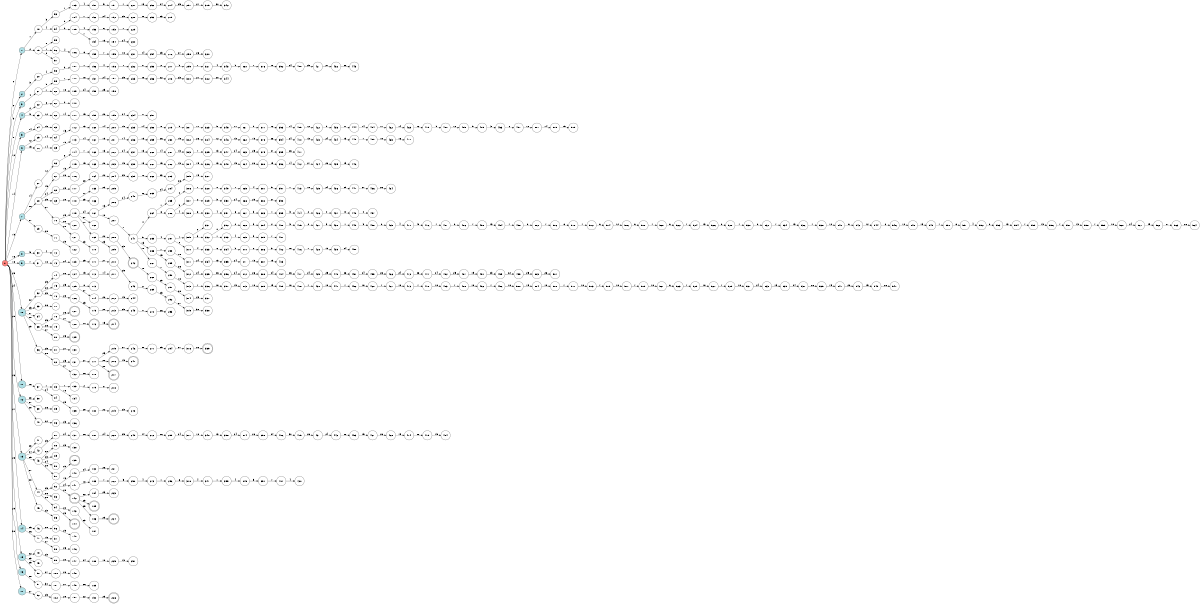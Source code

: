 digraph APTA {
__start0 [label="" shape="none"];

rankdir=LR;
size="8,5";

s0 [style="filled", color="black", fillcolor="#ff817b" shape="circle", label="0"];
s1 [style="filled", color="black", fillcolor="powderblue" shape="circle", label="1"];
s2 [style="filled", color="black", fillcolor="powderblue" shape="circle", label="2"];
s3 [style="filled", color="black", fillcolor="powderblue" shape="circle", label="3"];
s4 [style="filled", color="black", fillcolor="powderblue" shape="circle", label="4"];
s5 [style="filled", color="black", fillcolor="powderblue" shape="circle", label="5"];
s6 [style="filled", color="black", fillcolor="powderblue" shape="circle", label="6"];
s7 [style="filled", color="black", fillcolor="powderblue" shape="circle", label="7"];
s8 [style="filled", color="black", fillcolor="powderblue" shape="circle", label="8"];
s9 [style="filled", color="black", fillcolor="powderblue" shape="circle", label="9"];
s10 [style="filled", color="black", fillcolor="powderblue" shape="circle", label="10"];
s11 [style="filled", color="black", fillcolor="powderblue" shape="circle", label="11"];
s12 [style="filled", color="black", fillcolor="powderblue" shape="circle", label="12"];
s13 [style="filled", color="black", fillcolor="powderblue" shape="circle", label="13"];
s14 [style="filled", color="black", fillcolor="powderblue" shape="circle", label="14"];
s15 [style="filled", color="black", fillcolor="powderblue" shape="circle", label="15"];
s16 [style="filled", color="black", fillcolor="powderblue" shape="circle", label="16"];
s17 [style="filled", color="black", fillcolor="powderblue" shape="circle", label="17"];
s18 [style="filled", color="black", fillcolor="white" shape="circle", label="18"];
s19 [style="filled", color="black", fillcolor="white" shape="circle", label="19"];
s20 [style="filled", color="black", fillcolor="white" shape="circle", label="20"];
s21 [style="filled", color="black", fillcolor="white" shape="circle", label="21"];
s22 [style="filled", color="black", fillcolor="white" shape="circle", label="22"];
s23 [style="filled", color="black", fillcolor="white" shape="circle", label="23"];
s24 [style="filled", color="black", fillcolor="white" shape="circle", label="24"];
s25 [style="filled", color="black", fillcolor="white" shape="circle", label="25"];
s26 [style="filled", color="black", fillcolor="white" shape="circle", label="26"];
s27 [style="filled", color="black", fillcolor="white" shape="circle", label="27"];
s28 [style="filled", color="black", fillcolor="white" shape="circle", label="28"];
s29 [style="filled", color="black", fillcolor="white" shape="circle", label="29"];
s30 [style="filled", color="black", fillcolor="white" shape="circle", label="30"];
s31 [style="filled", color="black", fillcolor="white" shape="circle", label="31"];
s32 [style="filled", color="black", fillcolor="white" shape="circle", label="32"];
s33 [style="filled", color="black", fillcolor="white" shape="circle", label="33"];
s34 [style="filled", color="black", fillcolor="white" shape="circle", label="34"];
s35 [style="filled", color="black", fillcolor="white" shape="circle", label="35"];
s36 [style="filled", color="black", fillcolor="white" shape="circle", label="36"];
s37 [style="filled", color="black", fillcolor="white" shape="circle", label="37"];
s38 [style="filled", color="black", fillcolor="white" shape="circle", label="38"];
s39 [style="filled", color="black", fillcolor="white" shape="circle", label="39"];
s40 [style="filled", color="black", fillcolor="white" shape="circle", label="40"];
s41 [style="filled", color="black", fillcolor="white" shape="circle", label="41"];
s42 [style="filled", color="black", fillcolor="white" shape="circle", label="42"];
s43 [style="filled", color="black", fillcolor="white" shape="circle", label="43"];
s44 [style="filled", color="black", fillcolor="white" shape="circle", label="44"];
s45 [style="filled", color="black", fillcolor="white" shape="circle", label="45"];
s46 [style="filled", color="black", fillcolor="white" shape="circle", label="46"];
s47 [style="filled", color="black", fillcolor="white" shape="circle", label="47"];
s48 [style="filled", color="black", fillcolor="white" shape="circle", label="48"];
s49 [style="filled", color="black", fillcolor="white" shape="circle", label="49"];
s50 [style="filled", color="black", fillcolor="white" shape="circle", label="50"];
s51 [style="filled", color="black", fillcolor="white" shape="circle", label="51"];
s52 [style="filled", color="black", fillcolor="white" shape="circle", label="52"];
s53 [style="filled", color="black", fillcolor="white" shape="circle", label="53"];
s54 [style="filled", color="black", fillcolor="white" shape="circle", label="54"];
s55 [style="filled", color="black", fillcolor="white" shape="circle", label="55"];
s56 [style="filled", color="black", fillcolor="white" shape="circle", label="56"];
s57 [style="filled", color="black", fillcolor="white" shape="circle", label="57"];
s58 [style="filled", color="black", fillcolor="white" shape="circle", label="58"];
s59 [style="filled", color="black", fillcolor="white" shape="circle", label="59"];
s60 [style="filled", color="black", fillcolor="white" shape="circle", label="60"];
s61 [style="filled", color="black", fillcolor="white" shape="circle", label="61"];
s62 [style="filled", color="black", fillcolor="white" shape="circle", label="62"];
s63 [style="filled", color="black", fillcolor="white" shape="circle", label="63"];
s64 [style="filled", color="black", fillcolor="white" shape="circle", label="64"];
s65 [style="filled", color="black", fillcolor="white" shape="circle", label="65"];
s66 [style="filled", color="black", fillcolor="white" shape="circle", label="66"];
s67 [style="filled", color="black", fillcolor="white" shape="circle", label="67"];
s68 [style="filled", color="black", fillcolor="white" shape="circle", label="68"];
s69 [style="filled", color="black", fillcolor="white" shape="circle", label="69"];
s70 [style="filled", color="black", fillcolor="white" shape="circle", label="70"];
s71 [style="filled", color="black", fillcolor="white" shape="circle", label="71"];
s72 [style="filled", color="black", fillcolor="white" shape="circle", label="72"];
s73 [style="filled", color="black", fillcolor="white" shape="circle", label="73"];
s74 [style="filled", color="black", fillcolor="white" shape="circle", label="74"];
s75 [style="filled", color="black", fillcolor="white" shape="circle", label="75"];
s76 [style="filled", color="black", fillcolor="white" shape="circle", label="76"];
s77 [style="filled", color="black", fillcolor="white" shape="circle", label="77"];
s78 [style="filled", color="black", fillcolor="white" shape="circle", label="78"];
s79 [style="filled", color="black", fillcolor="white" shape="circle", label="79"];
s80 [style="filled", color="black", fillcolor="white" shape="circle", label="80"];
s81 [style="filled", color="black", fillcolor="white" shape="circle", label="81"];
s82 [style="filled", color="black", fillcolor="white" shape="circle", label="82"];
s83 [style="filled", color="black", fillcolor="white" shape="circle", label="83"];
s84 [style="filled", color="black", fillcolor="white" shape="circle", label="84"];
s85 [style="filled", color="black", fillcolor="white" shape="circle", label="85"];
s86 [style="filled", color="black", fillcolor="white" shape="circle", label="86"];
s87 [style="filled", color="black", fillcolor="white" shape="circle", label="87"];
s88 [style="filled", color="black", fillcolor="white" shape="circle", label="88"];
s89 [style="filled", color="black", fillcolor="white" shape="circle", label="89"];
s90 [style="filled", color="black", fillcolor="white" shape="circle", label="90"];
s91 [style="filled", color="black", fillcolor="white" shape="circle", label="91"];
s92 [style="filled", color="black", fillcolor="white" shape="circle", label="92"];
s93 [style="filled", color="black", fillcolor="white" shape="circle", label="93"];
s94 [style="filled", color="black", fillcolor="white" shape="circle", label="94"];
s95 [style="filled", color="black", fillcolor="white" shape="circle", label="95"];
s96 [style="filled", color="black", fillcolor="white" shape="circle", label="96"];
s97 [style="filled", color="black", fillcolor="white" shape="circle", label="97"];
s98 [style="filled", color="black", fillcolor="white" shape="circle", label="98"];
s99 [style="filled", color="black", fillcolor="white" shape="circle", label="99"];
s100 [style="filled", color="black", fillcolor="white" shape="circle", label="100"];
s101 [style="filled", color="black", fillcolor="white" shape="circle", label="101"];
s102 [style="filled", color="black", fillcolor="white" shape="circle", label="102"];
s103 [style="filled", color="black", fillcolor="white" shape="circle", label="103"];
s104 [style="filled", color="black", fillcolor="white" shape="circle", label="104"];
s105 [style="filled", color="black", fillcolor="white" shape="circle", label="105"];
s106 [style="filled", color="black", fillcolor="white" shape="circle", label="106"];
s107 [style="filled", color="black", fillcolor="white" shape="circle", label="107"];
s108 [style="filled", color="black", fillcolor="white" shape="circle", label="108"];
s109 [style="filled", color="black", fillcolor="white" shape="circle", label="109"];
s110 [style="filled", color="black", fillcolor="white" shape="circle", label="110"];
s111 [style="filled", color="black", fillcolor="white" shape="circle", label="111"];
s112 [style="filled", color="black", fillcolor="white" shape="circle", label="112"];
s113 [style="filled", color="black", fillcolor="white" shape="circle", label="113"];
s114 [style="filled", color="black", fillcolor="white" shape="circle", label="114"];
s115 [style="filled", color="black", fillcolor="white" shape="circle", label="115"];
s116 [style="filled", color="black", fillcolor="white" shape="circle", label="116"];
s117 [style="filled", color="black", fillcolor="white" shape="circle", label="117"];
s118 [style="filled", color="black", fillcolor="white" shape="circle", label="118"];
s119 [style="filled", color="black", fillcolor="white" shape="circle", label="119"];
s120 [style="filled", color="black", fillcolor="white" shape="circle", label="120"];
s121 [style="filled", color="black", fillcolor="white" shape="circle", label="121"];
s122 [style="filled", color="black", fillcolor="white" shape="circle", label="122"];
s123 [style="filled", color="black", fillcolor="white" shape="circle", label="123"];
s124 [style="filled", color="black", fillcolor="white" shape="circle", label="124"];
s125 [style="filled", color="black", fillcolor="white" shape="circle", label="125"];
s126 [style="filled", color="black", fillcolor="white" shape="circle", label="126"];
s127 [style="rounded,filled", color="black", fillcolor="white" shape="doublecircle", label="127"];
s128 [style="filled", color="black", fillcolor="white" shape="circle", label="128"];
s129 [style="rounded,filled", color="black", fillcolor="white" shape="doublecircle", label="129"];
s130 [style="filled", color="black", fillcolor="white" shape="circle", label="130"];
s131 [style="filled", color="black", fillcolor="white" shape="circle", label="131"];
s132 [style="filled", color="black", fillcolor="white" shape="circle", label="132"];
s133 [style="filled", color="black", fillcolor="white" shape="circle", label="133"];
s134 [style="filled", color="black", fillcolor="white" shape="circle", label="134"];
s135 [style="filled", color="black", fillcolor="white" shape="circle", label="135"];
s136 [style="filled", color="black", fillcolor="white" shape="circle", label="136"];
s137 [style="filled", color="black", fillcolor="white" shape="circle", label="137"];
s138 [style="filled", color="black", fillcolor="white" shape="circle", label="138"];
s139 [style="rounded,filled", color="black", fillcolor="white" shape="doublecircle", label="139"];
s140 [style="filled", color="black", fillcolor="white" shape="circle", label="140"];
s141 [style="filled", color="black", fillcolor="white" shape="circle", label="141"];
s142 [style="rounded,filled", color="black", fillcolor="white" shape="doublecircle", label="142"];
s143 [style="filled", color="black", fillcolor="white" shape="circle", label="143"];
s144 [style="rounded,filled", color="black", fillcolor="white" shape="doublecircle", label="144"];
s145 [style="filled", color="black", fillcolor="white" shape="circle", label="145"];
s146 [style="filled", color="black", fillcolor="white" shape="circle", label="146"];
s147 [style="filled", color="black", fillcolor="white" shape="circle", label="147"];
s148 [style="filled", color="black", fillcolor="white" shape="circle", label="148"];
s149 [style="filled", color="black", fillcolor="white" shape="circle", label="149"];
s150 [style="filled", color="black", fillcolor="white" shape="circle", label="150"];
s151 [style="filled", color="black", fillcolor="white" shape="circle", label="151"];
s152 [style="filled", color="black", fillcolor="white" shape="circle", label="152"];
s153 [style="filled", color="black", fillcolor="white" shape="circle", label="153"];
s154 [style="filled", color="black", fillcolor="white" shape="circle", label="154"];
s155 [style="filled", color="black", fillcolor="white" shape="circle", label="155"];
s156 [style="filled", color="black", fillcolor="white" shape="circle", label="156"];
s157 [style="filled", color="black", fillcolor="white" shape="circle", label="157"];
s158 [style="filled", color="black", fillcolor="white" shape="circle", label="158"];
s159 [style="filled", color="black", fillcolor="white" shape="circle", label="159"];
s160 [style="filled", color="black", fillcolor="white" shape="circle", label="160"];
s161 [style="filled", color="black", fillcolor="white" shape="circle", label="161"];
s162 [style="filled", color="black", fillcolor="white" shape="circle", label="162"];
s163 [style="filled", color="black", fillcolor="white" shape="circle", label="163"];
s164 [style="filled", color="black", fillcolor="white" shape="circle", label="164"];
s165 [style="filled", color="black", fillcolor="white" shape="circle", label="165"];
s166 [style="filled", color="black", fillcolor="white" shape="circle", label="166"];
s167 [style="filled", color="black", fillcolor="white" shape="circle", label="167"];
s168 [style="filled", color="black", fillcolor="white" shape="circle", label="168"];
s169 [style="filled", color="black", fillcolor="white" shape="circle", label="169"];
s170 [style="filled", color="black", fillcolor="white" shape="circle", label="170"];
s171 [style="filled", color="black", fillcolor="white" shape="circle", label="171"];
s172 [style="filled", color="black", fillcolor="white" shape="circle", label="172"];
s173 [style="filled", color="black", fillcolor="white" shape="circle", label="173"];
s174 [style="filled", color="black", fillcolor="white" shape="circle", label="174"];
s175 [style="filled", color="black", fillcolor="white" shape="circle", label="175"];
s176 [style="rounded,filled", color="black", fillcolor="white" shape="doublecircle", label="176"];
s177 [style="filled", color="black", fillcolor="white" shape="circle", label="177"];
s178 [style="filled", color="black", fillcolor="white" shape="circle", label="178"];
s179 [style="filled", color="black", fillcolor="white" shape="circle", label="179"];
s180 [style="filled", color="black", fillcolor="white" shape="circle", label="180"];
s181 [style="filled", color="black", fillcolor="white" shape="circle", label="181"];
s182 [style="filled", color="black", fillcolor="white" shape="circle", label="182"];
s183 [style="filled", color="black", fillcolor="white" shape="circle", label="183"];
s184 [style="filled", color="black", fillcolor="white" shape="circle", label="184"];
s185 [style="rounded,filled", color="black", fillcolor="white" shape="doublecircle", label="185"];
s186 [style="filled", color="black", fillcolor="white" shape="circle", label="186"];
s187 [style="filled", color="black", fillcolor="white" shape="circle", label="187"];
s188 [style="filled", color="black", fillcolor="white" shape="circle", label="188"];
s189 [style="filled", color="black", fillcolor="white" shape="circle", label="189"];
s190 [style="filled", color="black", fillcolor="white" shape="circle", label="190"];
s191 [style="filled", color="black", fillcolor="white" shape="circle", label="191"];
s192 [style="filled", color="black", fillcolor="white" shape="circle", label="192"];
s193 [style="filled", color="black", fillcolor="white" shape="circle", label="193"];
s194 [style="filled", color="black", fillcolor="white" shape="circle", label="194"];
s195 [style="filled", color="black", fillcolor="white" shape="circle", label="195"];
s196 [style="filled", color="black", fillcolor="white" shape="circle", label="196"];
s197 [style="filled", color="black", fillcolor="white" shape="circle", label="197"];
s198 [style="filled", color="black", fillcolor="white" shape="circle", label="198"];
s199 [style="filled", color="black", fillcolor="white" shape="circle", label="199"];
s200 [style="filled", color="black", fillcolor="white" shape="circle", label="200"];
s201 [style="filled", color="black", fillcolor="white" shape="circle", label="201"];
s202 [style="filled", color="black", fillcolor="white" shape="circle", label="202"];
s203 [style="filled", color="black", fillcolor="white" shape="circle", label="203"];
s204 [style="filled", color="black", fillcolor="white" shape="circle", label="204"];
s205 [style="filled", color="black", fillcolor="white" shape="circle", label="205"];
s206 [style="filled", color="black", fillcolor="white" shape="circle", label="206"];
s207 [style="filled", color="black", fillcolor="white" shape="circle", label="207"];
s208 [style="filled", color="black", fillcolor="white" shape="circle", label="208"];
s209 [style="filled", color="black", fillcolor="white" shape="circle", label="209"];
s210 [style="filled", color="black", fillcolor="white" shape="circle", label="210"];
s211 [style="filled", color="black", fillcolor="white" shape="circle", label="211"];
s212 [style="filled", color="black", fillcolor="white" shape="circle", label="212"];
s213 [style="filled", color="black", fillcolor="white" shape="circle", label="213"];
s214 [style="rounded,filled", color="black", fillcolor="white" shape="doublecircle", label="214"];
s215 [style="filled", color="black", fillcolor="white" shape="circle", label="215"];
s216 [style="rounded,filled", color="black", fillcolor="white" shape="doublecircle", label="216"];
s217 [style="rounded,filled", color="black", fillcolor="white" shape="doublecircle", label="217"];
s218 [style="filled", color="black", fillcolor="white" shape="circle", label="218"];
s219 [style="filled", color="black", fillcolor="white" shape="circle", label="219"];
s220 [style="filled", color="black", fillcolor="white" shape="circle", label="220"];
s221 [style="filled", color="black", fillcolor="white" shape="circle", label="221"];
s222 [style="filled", color="black", fillcolor="white" shape="circle", label="222"];
s223 [style="filled", color="black", fillcolor="white" shape="circle", label="223"];
s224 [style="rounded,filled", color="black", fillcolor="white" shape="doublecircle", label="224"];
s225 [style="filled", color="black", fillcolor="white" shape="circle", label="225"];
s226 [style="rounded,filled", color="black", fillcolor="white" shape="doublecircle", label="226"];
s227 [style="filled", color="black", fillcolor="white" shape="circle", label="227"];
s228 [style="filled", color="black", fillcolor="white" shape="circle", label="228"];
s229 [style="filled", color="black", fillcolor="white" shape="circle", label="229"];
s230 [style="filled", color="black", fillcolor="white" shape="circle", label="230"];
s231 [style="filled", color="black", fillcolor="white" shape="circle", label="231"];
s232 [style="filled", color="black", fillcolor="white" shape="circle", label="232"];
s233 [style="filled", color="black", fillcolor="white" shape="circle", label="233"];
s234 [style="filled", color="black", fillcolor="white" shape="circle", label="234"];
s235 [style="filled", color="black", fillcolor="white" shape="circle", label="235"];
s236 [style="filled", color="black", fillcolor="white" shape="circle", label="236"];
s237 [style="filled", color="black", fillcolor="white" shape="circle", label="237"];
s238 [style="filled", color="black", fillcolor="white" shape="circle", label="238"];
s239 [style="filled", color="black", fillcolor="white" shape="circle", label="239"];
s240 [style="filled", color="black", fillcolor="white" shape="circle", label="240"];
s241 [style="filled", color="black", fillcolor="white" shape="circle", label="241"];
s242 [style="rounded,filled", color="black", fillcolor="white" shape="doublecircle", label="242"];
s243 [style="filled", color="black", fillcolor="white" shape="circle", label="243"];
s244 [style="filled", color="black", fillcolor="white" shape="circle", label="244"];
s245 [style="filled", color="black", fillcolor="white" shape="circle", label="245"];
s246 [style="filled", color="black", fillcolor="white" shape="circle", label="246"];
s247 [style="rounded,filled", color="black", fillcolor="white" shape="doublecircle", label="247"];
s248 [style="filled", color="black", fillcolor="white" shape="circle", label="248"];
s249 [style="filled", color="black", fillcolor="white" shape="circle", label="249"];
s250 [style="filled", color="black", fillcolor="white" shape="circle", label="250"];
s251 [style="filled", color="black", fillcolor="white" shape="circle", label="251"];
s252 [style="filled", color="black", fillcolor="white" shape="circle", label="252"];
s253 [style="filled", color="black", fillcolor="white" shape="circle", label="253"];
s254 [style="filled", color="black", fillcolor="white" shape="circle", label="254"];
s255 [style="filled", color="black", fillcolor="white" shape="circle", label="255"];
s256 [style="filled", color="black", fillcolor="white" shape="circle", label="256"];
s257 [style="filled", color="black", fillcolor="white" shape="circle", label="257"];
s258 [style="filled", color="black", fillcolor="white" shape="circle", label="258"];
s259 [style="filled", color="black", fillcolor="white" shape="circle", label="259"];
s260 [style="filled", color="black", fillcolor="white" shape="circle", label="260"];
s261 [style="filled", color="black", fillcolor="white" shape="circle", label="261"];
s262 [style="filled", color="black", fillcolor="white" shape="circle", label="262"];
s263 [style="filled", color="black", fillcolor="white" shape="circle", label="263"];
s264 [style="filled", color="black", fillcolor="white" shape="circle", label="264"];
s265 [style="filled", color="black", fillcolor="white" shape="circle", label="265"];
s266 [style="filled", color="black", fillcolor="white" shape="circle", label="266"];
s267 [style="filled", color="black", fillcolor="white" shape="circle", label="267"];
s268 [style="filled", color="black", fillcolor="white" shape="circle", label="268"];
s269 [style="filled", color="black", fillcolor="white" shape="circle", label="269"];
s270 [style="filled", color="black", fillcolor="white" shape="circle", label="270"];
s271 [style="filled", color="black", fillcolor="white" shape="circle", label="271"];
s272 [style="filled", color="black", fillcolor="white" shape="circle", label="272"];
s273 [style="filled", color="black", fillcolor="white" shape="circle", label="273"];
s274 [style="filled", color="black", fillcolor="white" shape="circle", label="274"];
s275 [style="filled", color="black", fillcolor="white" shape="circle", label="275"];
s276 [style="filled", color="black", fillcolor="white" shape="circle", label="276"];
s277 [style="filled", color="black", fillcolor="white" shape="circle", label="277"];
s278 [style="filled", color="black", fillcolor="white" shape="circle", label="278"];
s279 [style="filled", color="black", fillcolor="white" shape="circle", label="279"];
s280 [style="filled", color="black", fillcolor="white" shape="circle", label="280"];
s281 [style="filled", color="black", fillcolor="white" shape="circle", label="281"];
s282 [style="filled", color="black", fillcolor="white" shape="circle", label="282"];
s283 [style="filled", color="black", fillcolor="white" shape="circle", label="283"];
s284 [style="filled", color="black", fillcolor="white" shape="circle", label="284"];
s285 [style="filled", color="black", fillcolor="white" shape="circle", label="285"];
s286 [style="filled", color="black", fillcolor="white" shape="circle", label="286"];
s287 [style="filled", color="black", fillcolor="white" shape="circle", label="287"];
s288 [style="filled", color="black", fillcolor="white" shape="circle", label="288"];
s289 [style="filled", color="black", fillcolor="white" shape="circle", label="289"];
s290 [style="filled", color="black", fillcolor="white" shape="circle", label="290"];
s291 [style="filled", color="black", fillcolor="white" shape="circle", label="291"];
s292 [style="filled", color="black", fillcolor="white" shape="circle", label="292"];
s293 [style="filled", color="black", fillcolor="white" shape="circle", label="293"];
s294 [style="filled", color="black", fillcolor="white" shape="circle", label="294"];
s295 [style="filled", color="black", fillcolor="white" shape="circle", label="295"];
s296 [style="filled", color="black", fillcolor="white" shape="circle", label="296"];
s297 [style="filled", color="black", fillcolor="white" shape="circle", label="297"];
s298 [style="filled", color="black", fillcolor="white" shape="circle", label="298"];
s299 [style="filled", color="black", fillcolor="white" shape="circle", label="299"];
s300 [style="filled", color="black", fillcolor="white" shape="circle", label="300"];
s301 [style="filled", color="black", fillcolor="white" shape="circle", label="301"];
s302 [style="filled", color="black", fillcolor="white" shape="circle", label="302"];
s303 [style="filled", color="black", fillcolor="white" shape="circle", label="303"];
s304 [style="filled", color="black", fillcolor="white" shape="circle", label="304"];
s305 [style="filled", color="black", fillcolor="white" shape="circle", label="305"];
s306 [style="filled", color="black", fillcolor="white" shape="circle", label="306"];
s307 [style="filled", color="black", fillcolor="white" shape="circle", label="307"];
s308 [style="filled", color="black", fillcolor="white" shape="circle", label="308"];
s309 [style="filled", color="black", fillcolor="white" shape="circle", label="309"];
s310 [style="filled", color="black", fillcolor="white" shape="circle", label="310"];
s311 [style="filled", color="black", fillcolor="white" shape="circle", label="311"];
s312 [style="filled", color="black", fillcolor="white" shape="circle", label="312"];
s313 [style="filled", color="black", fillcolor="white" shape="circle", label="313"];
s314 [style="filled", color="black", fillcolor="white" shape="circle", label="314"];
s315 [style="filled", color="black", fillcolor="white" shape="circle", label="315"];
s316 [style="filled", color="black", fillcolor="white" shape="circle", label="316"];
s317 [style="filled", color="black", fillcolor="white" shape="circle", label="317"];
s318 [style="filled", color="black", fillcolor="white" shape="circle", label="318"];
s319 [style="filled", color="black", fillcolor="white" shape="circle", label="319"];
s320 [style="filled", color="black", fillcolor="white" shape="circle", label="320"];
s321 [style="filled", color="black", fillcolor="white" shape="circle", label="321"];
s322 [style="filled", color="black", fillcolor="white" shape="circle", label="322"];
s323 [style="filled", color="black", fillcolor="white" shape="circle", label="323"];
s324 [style="filled", color="black", fillcolor="white" shape="circle", label="324"];
s325 [style="filled", color="black", fillcolor="white" shape="circle", label="325"];
s326 [style="filled", color="black", fillcolor="white" shape="circle", label="326"];
s327 [style="filled", color="black", fillcolor="white" shape="circle", label="327"];
s328 [style="filled", color="black", fillcolor="white" shape="circle", label="328"];
s329 [style="filled", color="black", fillcolor="white" shape="circle", label="329"];
s330 [style="filled", color="black", fillcolor="white" shape="circle", label="330"];
s331 [style="filled", color="black", fillcolor="white" shape="circle", label="331"];
s332 [style="filled", color="black", fillcolor="white" shape="circle", label="332"];
s333 [style="filled", color="black", fillcolor="white" shape="circle", label="333"];
s334 [style="filled", color="black", fillcolor="white" shape="circle", label="334"];
s335 [style="filled", color="black", fillcolor="white" shape="circle", label="335"];
s336 [style="filled", color="black", fillcolor="white" shape="circle", label="336"];
s337 [style="filled", color="black", fillcolor="white" shape="circle", label="337"];
s338 [style="filled", color="black", fillcolor="white" shape="circle", label="338"];
s339 [style="rounded,filled", color="black", fillcolor="white" shape="doublecircle", label="339"];
s340 [style="filled", color="black", fillcolor="white" shape="circle", label="340"];
s341 [style="filled", color="black", fillcolor="white" shape="circle", label="341"];
s342 [style="filled", color="black", fillcolor="white" shape="circle", label="342"];
s343 [style="filled", color="black", fillcolor="white" shape="circle", label="343"];
s344 [style="filled", color="black", fillcolor="white" shape="circle", label="344"];
s345 [style="filled", color="black", fillcolor="white" shape="circle", label="345"];
s346 [style="filled", color="black", fillcolor="white" shape="circle", label="346"];
s347 [style="filled", color="black", fillcolor="white" shape="circle", label="347"];
s348 [style="filled", color="black", fillcolor="white" shape="circle", label="348"];
s349 [style="filled", color="black", fillcolor="white" shape="circle", label="349"];
s350 [style="filled", color="black", fillcolor="white" shape="circle", label="350"];
s351 [style="filled", color="black", fillcolor="white" shape="circle", label="351"];
s352 [style="filled", color="black", fillcolor="white" shape="circle", label="352"];
s353 [style="filled", color="black", fillcolor="white" shape="circle", label="353"];
s354 [style="filled", color="black", fillcolor="white" shape="circle", label="354"];
s355 [style="filled", color="black", fillcolor="white" shape="circle", label="355"];
s356 [style="filled", color="black", fillcolor="white" shape="circle", label="356"];
s357 [style="filled", color="black", fillcolor="white" shape="circle", label="357"];
s358 [style="filled", color="black", fillcolor="white" shape="circle", label="358"];
s359 [style="filled", color="black", fillcolor="white" shape="circle", label="359"];
s360 [style="filled", color="black", fillcolor="white" shape="circle", label="360"];
s361 [style="filled", color="black", fillcolor="white" shape="circle", label="361"];
s362 [style="filled", color="black", fillcolor="white" shape="circle", label="362"];
s363 [style="filled", color="black", fillcolor="white" shape="circle", label="363"];
s364 [style="filled", color="black", fillcolor="white" shape="circle", label="364"];
s365 [style="filled", color="black", fillcolor="white" shape="circle", label="365"];
s366 [style="filled", color="black", fillcolor="white" shape="circle", label="366"];
s367 [style="filled", color="black", fillcolor="white" shape="circle", label="367"];
s368 [style="filled", color="black", fillcolor="white" shape="circle", label="368"];
s369 [style="filled", color="black", fillcolor="white" shape="circle", label="369"];
s370 [style="filled", color="black", fillcolor="white" shape="circle", label="370"];
s371 [style="filled", color="black", fillcolor="white" shape="circle", label="371"];
s372 [style="filled", color="black", fillcolor="white" shape="circle", label="372"];
s373 [style="filled", color="black", fillcolor="white" shape="circle", label="373"];
s374 [style="filled", color="black", fillcolor="white" shape="circle", label="374"];
s375 [style="filled", color="black", fillcolor="white" shape="circle", label="375"];
s376 [style="filled", color="black", fillcolor="white" shape="circle", label="376"];
s377 [style="filled", color="black", fillcolor="white" shape="circle", label="377"];
s378 [style="filled", color="black", fillcolor="white" shape="circle", label="378"];
s379 [style="filled", color="black", fillcolor="white" shape="circle", label="379"];
s380 [style="filled", color="black", fillcolor="white" shape="circle", label="380"];
s381 [style="filled", color="black", fillcolor="white" shape="circle", label="381"];
s382 [style="filled", color="black", fillcolor="white" shape="circle", label="382"];
s383 [style="filled", color="black", fillcolor="white" shape="circle", label="383"];
s384 [style="filled", color="black", fillcolor="white" shape="circle", label="384"];
s385 [style="filled", color="black", fillcolor="white" shape="circle", label="385"];
s386 [style="filled", color="black", fillcolor="white" shape="circle", label="386"];
s387 [style="filled", color="black", fillcolor="white" shape="circle", label="387"];
s388 [style="filled", color="black", fillcolor="white" shape="circle", label="388"];
s389 [style="filled", color="black", fillcolor="white" shape="circle", label="389"];
s390 [style="filled", color="black", fillcolor="white" shape="circle", label="390"];
s391 [style="filled", color="black", fillcolor="white" shape="circle", label="391"];
s392 [style="filled", color="black", fillcolor="white" shape="circle", label="392"];
s393 [style="filled", color="black", fillcolor="white" shape="circle", label="393"];
s394 [style="filled", color="black", fillcolor="white" shape="circle", label="394"];
s395 [style="filled", color="black", fillcolor="white" shape="circle", label="395"];
s396 [style="filled", color="black", fillcolor="white" shape="circle", label="396"];
s397 [style="filled", color="black", fillcolor="white" shape="circle", label="397"];
s398 [style="filled", color="black", fillcolor="white" shape="circle", label="398"];
s399 [style="filled", color="black", fillcolor="white" shape="circle", label="399"];
s400 [style="filled", color="black", fillcolor="white" shape="circle", label="400"];
s401 [style="filled", color="black", fillcolor="white" shape="circle", label="401"];
s402 [style="filled", color="black", fillcolor="white" shape="circle", label="402"];
s403 [style="filled", color="black", fillcolor="white" shape="circle", label="403"];
s404 [style="filled", color="black", fillcolor="white" shape="circle", label="404"];
s405 [style="filled", color="black", fillcolor="white" shape="circle", label="405"];
s406 [style="filled", color="black", fillcolor="white" shape="circle", label="406"];
s407 [style="filled", color="black", fillcolor="white" shape="circle", label="407"];
s408 [style="filled", color="black", fillcolor="white" shape="circle", label="408"];
s409 [style="filled", color="black", fillcolor="white" shape="circle", label="409"];
s410 [style="filled", color="black", fillcolor="white" shape="circle", label="410"];
s411 [style="filled", color="black", fillcolor="white" shape="circle", label="411"];
s412 [style="filled", color="black", fillcolor="white" shape="circle", label="412"];
s413 [style="filled", color="black", fillcolor="white" shape="circle", label="413"];
s414 [style="filled", color="black", fillcolor="white" shape="circle", label="414"];
s415 [style="filled", color="black", fillcolor="white" shape="circle", label="415"];
s416 [style="filled", color="black", fillcolor="white" shape="circle", label="416"];
s417 [style="filled", color="black", fillcolor="white" shape="circle", label="417"];
s418 [style="filled", color="black", fillcolor="white" shape="circle", label="418"];
s419 [style="filled", color="black", fillcolor="white" shape="circle", label="419"];
s420 [style="filled", color="black", fillcolor="white" shape="circle", label="420"];
s421 [style="filled", color="black", fillcolor="white" shape="circle", label="421"];
s422 [style="filled", color="black", fillcolor="white" shape="circle", label="422"];
s423 [style="filled", color="black", fillcolor="white" shape="circle", label="423"];
s424 [style="filled", color="black", fillcolor="white" shape="circle", label="424"];
s425 [style="filled", color="black", fillcolor="white" shape="circle", label="425"];
s426 [style="filled", color="black", fillcolor="white" shape="circle", label="426"];
s427 [style="filled", color="black", fillcolor="white" shape="circle", label="427"];
s428 [style="filled", color="black", fillcolor="white" shape="circle", label="428"];
s429 [style="filled", color="black", fillcolor="white" shape="circle", label="429"];
s430 [style="filled", color="black", fillcolor="white" shape="circle", label="430"];
s431 [style="filled", color="black", fillcolor="white" shape="circle", label="431"];
s432 [style="filled", color="black", fillcolor="white" shape="circle", label="432"];
s433 [style="filled", color="black", fillcolor="white" shape="circle", label="433"];
s434 [style="filled", color="black", fillcolor="white" shape="circle", label="434"];
s435 [style="filled", color="black", fillcolor="white" shape="circle", label="435"];
s436 [style="filled", color="black", fillcolor="white" shape="circle", label="436"];
s437 [style="filled", color="black", fillcolor="white" shape="circle", label="437"];
s438 [style="filled", color="black", fillcolor="white" shape="circle", label="438"];
s439 [style="filled", color="black", fillcolor="white" shape="circle", label="439"];
s440 [style="filled", color="black", fillcolor="white" shape="circle", label="440"];
s441 [style="filled", color="black", fillcolor="white" shape="circle", label="441"];
s442 [style="filled", color="black", fillcolor="white" shape="circle", label="442"];
s443 [style="filled", color="black", fillcolor="white" shape="circle", label="443"];
s444 [style="filled", color="black", fillcolor="white" shape="circle", label="444"];
s445 [style="filled", color="black", fillcolor="white" shape="circle", label="445"];
s446 [style="filled", color="black", fillcolor="white" shape="circle", label="446"];
s447 [style="filled", color="black", fillcolor="white" shape="circle", label="447"];
s448 [style="filled", color="black", fillcolor="white" shape="circle", label="448"];
s449 [style="filled", color="black", fillcolor="white" shape="circle", label="449"];
s450 [style="filled", color="black", fillcolor="white" shape="circle", label="450"];
s451 [style="filled", color="black", fillcolor="white" shape="circle", label="451"];
s452 [style="filled", color="black", fillcolor="white" shape="circle", label="452"];
s453 [style="filled", color="black", fillcolor="white" shape="circle", label="453"];
s454 [style="filled", color="black", fillcolor="white" shape="circle", label="454"];
s455 [style="filled", color="black", fillcolor="white" shape="circle", label="455"];
s456 [style="filled", color="black", fillcolor="white" shape="circle", label="456"];
s457 [style="filled", color="black", fillcolor="white" shape="circle", label="457"];
s458 [style="filled", color="black", fillcolor="white" shape="circle", label="458"];
s459 [style="filled", color="black", fillcolor="white" shape="circle", label="459"];
s460 [style="filled", color="black", fillcolor="white" shape="circle", label="460"];
s461 [style="filled", color="black", fillcolor="white" shape="circle", label="461"];
s462 [style="filled", color="black", fillcolor="white" shape="circle", label="462"];
s463 [style="filled", color="black", fillcolor="white" shape="circle", label="463"];
s464 [style="filled", color="black", fillcolor="white" shape="circle", label="464"];
s465 [style="filled", color="black", fillcolor="white" shape="circle", label="465"];
s466 [style="filled", color="black", fillcolor="white" shape="circle", label="466"];
s467 [style="filled", color="black", fillcolor="white" shape="circle", label="467"];
s468 [style="filled", color="black", fillcolor="white" shape="circle", label="468"];
s469 [style="filled", color="black", fillcolor="white" shape="circle", label="469"];
s470 [style="filled", color="black", fillcolor="white" shape="circle", label="470"];
s471 [style="filled", color="black", fillcolor="white" shape="circle", label="471"];
s472 [style="filled", color="black", fillcolor="white" shape="circle", label="472"];
s473 [style="filled", color="black", fillcolor="white" shape="circle", label="473"];
s474 [style="filled", color="black", fillcolor="white" shape="circle", label="474"];
s475 [style="filled", color="black", fillcolor="white" shape="circle", label="475"];
s476 [style="filled", color="black", fillcolor="white" shape="circle", label="476"];
s477 [style="filled", color="black", fillcolor="white" shape="circle", label="477"];
s478 [style="filled", color="black", fillcolor="white" shape="circle", label="478"];
s479 [style="filled", color="black", fillcolor="white" shape="circle", label="479"];
s480 [style="filled", color="black", fillcolor="white" shape="circle", label="480"];
s481 [style="filled", color="black", fillcolor="white" shape="circle", label="481"];
s482 [style="filled", color="black", fillcolor="white" shape="circle", label="482"];
s483 [style="filled", color="black", fillcolor="white" shape="circle", label="483"];
s484 [style="filled", color="black", fillcolor="white" shape="circle", label="484"];
s485 [style="filled", color="black", fillcolor="white" shape="circle", label="485"];
s486 [style="filled", color="black", fillcolor="white" shape="circle", label="486"];
s487 [style="filled", color="black", fillcolor="white" shape="circle", label="487"];
s488 [style="filled", color="black", fillcolor="white" shape="circle", label="488"];
s489 [style="filled", color="black", fillcolor="white" shape="circle", label="489"];
s490 [style="filled", color="black", fillcolor="white" shape="circle", label="490"];
s491 [style="filled", color="black", fillcolor="white" shape="circle", label="491"];
s492 [style="filled", color="black", fillcolor="white" shape="circle", label="492"];
s493 [style="filled", color="black", fillcolor="white" shape="circle", label="493"];
s494 [style="filled", color="black", fillcolor="white" shape="circle", label="494"];
s495 [style="filled", color="black", fillcolor="white" shape="circle", label="495"];
s496 [style="filled", color="black", fillcolor="white" shape="circle", label="496"];
s497 [style="filled", color="black", fillcolor="white" shape="circle", label="497"];
s498 [style="filled", color="black", fillcolor="white" shape="circle", label="498"];
s499 [style="filled", color="black", fillcolor="white" shape="circle", label="499"];
s500 [style="filled", color="black", fillcolor="white" shape="circle", label="500"];
s501 [style="filled", color="black", fillcolor="white" shape="circle", label="501"];
s502 [style="filled", color="black", fillcolor="white" shape="circle", label="502"];
s503 [style="filled", color="black", fillcolor="white" shape="circle", label="503"];
s504 [style="filled", color="black", fillcolor="white" shape="circle", label="504"];
s505 [style="filled", color="black", fillcolor="white" shape="circle", label="505"];
s506 [style="filled", color="black", fillcolor="white" shape="circle", label="506"];
s507 [style="filled", color="black", fillcolor="white" shape="circle", label="507"];
s508 [style="filled", color="black", fillcolor="white" shape="circle", label="508"];
s509 [style="filled", color="black", fillcolor="white" shape="circle", label="509"];
s510 [style="filled", color="black", fillcolor="white" shape="circle", label="510"];
s511 [style="filled", color="black", fillcolor="white" shape="circle", label="511"];
s512 [style="filled", color="black", fillcolor="white" shape="circle", label="512"];
s513 [style="filled", color="black", fillcolor="white" shape="circle", label="513"];
s514 [style="filled", color="black", fillcolor="white" shape="circle", label="514"];
s515 [style="filled", color="black", fillcolor="white" shape="circle", label="515"];
s516 [style="filled", color="black", fillcolor="white" shape="circle", label="516"];
s517 [style="filled", color="black", fillcolor="white" shape="circle", label="517"];
s518 [style="filled", color="black", fillcolor="white" shape="circle", label="518"];
s519 [style="filled", color="black", fillcolor="white" shape="circle", label="519"];
s520 [style="filled", color="black", fillcolor="white" shape="circle", label="520"];
s521 [style="filled", color="black", fillcolor="white" shape="circle", label="521"];
s522 [style="filled", color="black", fillcolor="white" shape="circle", label="522"];
s523 [style="filled", color="black", fillcolor="white" shape="circle", label="523"];
s524 [style="filled", color="black", fillcolor="white" shape="circle", label="524"];
s525 [style="filled", color="black", fillcolor="white" shape="circle", label="525"];
s526 [style="filled", color="black", fillcolor="white" shape="circle", label="526"];
s527 [style="filled", color="black", fillcolor="white" shape="circle", label="527"];
s528 [style="filled", color="black", fillcolor="white" shape="circle", label="528"];
s529 [style="filled", color="black", fillcolor="white" shape="circle", label="529"];
s530 [style="filled", color="black", fillcolor="white" shape="circle", label="530"];
s531 [style="filled", color="black", fillcolor="white" shape="circle", label="531"];
s532 [style="filled", color="black", fillcolor="white" shape="circle", label="532"];
s533 [style="filled", color="black", fillcolor="white" shape="circle", label="533"];
s534 [style="filled", color="black", fillcolor="white" shape="circle", label="534"];
s535 [style="filled", color="black", fillcolor="white" shape="circle", label="535"];
s536 [style="filled", color="black", fillcolor="white" shape="circle", label="536"];
s537 [style="filled", color="black", fillcolor="white" shape="circle", label="537"];
s538 [style="filled", color="black", fillcolor="white" shape="circle", label="538"];
s539 [style="filled", color="black", fillcolor="white" shape="circle", label="539"];
s540 [style="filled", color="black", fillcolor="white" shape="circle", label="540"];
s541 [style="filled", color="black", fillcolor="white" shape="circle", label="541"];
s542 [style="filled", color="black", fillcolor="white" shape="circle", label="542"];
s543 [style="filled", color="black", fillcolor="white" shape="circle", label="543"];
s544 [style="filled", color="black", fillcolor="white" shape="circle", label="544"];
s545 [style="filled", color="black", fillcolor="white" shape="circle", label="545"];
s546 [style="filled", color="black", fillcolor="white" shape="circle", label="546"];
s547 [style="filled", color="black", fillcolor="white" shape="circle", label="547"];
s548 [style="filled", color="black", fillcolor="white" shape="circle", label="548"];
s549 [style="filled", color="black", fillcolor="white" shape="circle", label="549"];
s550 [style="filled", color="black", fillcolor="white" shape="circle", label="550"];
s551 [style="filled", color="black", fillcolor="white" shape="circle", label="551"];
s552 [style="filled", color="black", fillcolor="white" shape="circle", label="552"];
s553 [style="filled", color="black", fillcolor="white" shape="circle", label="553"];
s554 [style="filled", color="black", fillcolor="white" shape="circle", label="554"];
s555 [style="filled", color="black", fillcolor="white" shape="circle", label="555"];
s556 [style="filled", color="black", fillcolor="white" shape="circle", label="556"];
s557 [style="filled", color="black", fillcolor="white" shape="circle", label="557"];
s558 [style="filled", color="black", fillcolor="white" shape="circle", label="558"];
s559 [style="filled", color="black", fillcolor="white" shape="circle", label="559"];
s560 [style="filled", color="black", fillcolor="white" shape="circle", label="560"];
s561 [style="filled", color="black", fillcolor="white" shape="circle", label="561"];
s562 [style="filled", color="black", fillcolor="white" shape="circle", label="562"];
s563 [style="filled", color="black", fillcolor="white" shape="circle", label="563"];
s564 [style="filled", color="black", fillcolor="white" shape="circle", label="564"];
s0 -> s1 [label="0"];
s0 -> s2 [label="2"];
s0 -> s3 [label="5"];
s0 -> s4 [label="8"];
s0 -> s5 [label="12"];
s0 -> s6 [label="14"];
s0 -> s7 [label="15"];
s0 -> s8 [label="16"];
s0 -> s9 [label="18"];
s0 -> s10 [label="23"];
s0 -> s11 [label="24"];
s0 -> s12 [label="25"];
s0 -> s13 [label="26"];
s0 -> s14 [label="27"];
s0 -> s15 [label="28"];
s0 -> s16 [label="29"];
s0 -> s17 [label="30"];
s1 -> s18 [label="1"];
s1 -> s19 [label="2"];
s2 -> s20 [label="3"];
s3 -> s21 [label="4"];
s4 -> s22 [label="2"];
s4 -> s23 [label="9"];
s5 -> s24 [label="14"];
s6 -> s25 [label="12"];
s6 -> s26 [label="15"];
s7 -> s27 [label="14"];
s7 -> s28 [label="26"];
s7 -> s29 [label="27"];
s8 -> s30 [label="5"];
s9 -> s31 [label="7"];
s10 -> s32 [label="22"];
s10 -> s33 [label="25"];
s10 -> s34 [label="27"];
s10 -> s35 [label="28"];
s10 -> s36 [label="29"];
s11 -> s37 [label="18"];
s12 -> s38 [label="23"];
s12 -> s39 [label="27"];
s12 -> s40 [label="28"];
s13 -> s41 [label="23"];
s13 -> s42 [label="24"];
s13 -> s43 [label="25"];
s13 -> s44 [label="27"];
s13 -> s45 [label="28"];
s14 -> s46 [label="25"];
s14 -> s47 [label="26"];
s15 -> s48 [label="22"];
s15 -> s49 [label="23"];
s15 -> s50 [label="25"];
s16 -> s51 [label="28"];
s17 -> s52 [label="27"];
s18 -> s53 [label="3"];
s18 -> s54 [label="4"];
s19 -> s55 [label="0"];
s19 -> s56 [label="1"];
s19 -> s57 [label="8"];
s20 -> s58 [label="4"];
s21 -> s59 [label="5"];
s21 -> s60 [label="7"];
s22 -> s61 [label="8"];
s23 -> s62 [label="12"];
s24 -> s63 [label="15"];
s25 -> s64 [label="14"];
s26 -> s65 [label="14"];
s27 -> s66 [label="12"];
s28 -> s67 [label="15"];
s28 -> s68 [label="24"];
s28 -> s69 [label="25"];
s28 -> s70 [label="27"];
s29 -> s71 [label="28"];
s30 -> s72 [label="4"];
s31 -> s73 [label="18"];
s32 -> s74 [label="25"];
s32 -> s75 [label="28"];
s32 -> s76 [label="29"];
s33 -> s77 [label="26"];
s35 -> s78 [label="25"];
s35 -> s79 [label="26"];
s35 -> s80 [label="27"];
s36 -> s81 [label="25"];
s36 -> s82 [label="28"];
s37 -> s83 [label="7"];
s37 -> s84 [label="24"];
s39 -> s85 [label="26"];
s40 -> s86 [label="22"];
s42 -> s87 [label="25"];
s43 -> s88 [label="22"];
s43 -> s89 [label="23"];
s43 -> s90 [label="24"];
s43 -> s91 [label="28"];
s44 -> s92 [label="25"];
s44 -> s93 [label="26"];
s44 -> s94 [label="28"];
s45 -> s95 [label="23"];
s46 -> s96 [label="28"];
s47 -> s97 [label="15"];
s47 -> s98 [label="27"];
s48 -> s99 [label="23"];
s50 -> s100 [label="27"];
s51 -> s101 [label="30"];
s52 -> s102 [label="25"];
s53 -> s103 [label="1"];
s54 -> s104 [label="5"];
s54 -> s105 [label="6"];
s56 -> s106 [label="4"];
s58 -> s107 [label="3"];
s59 -> s108 [label="7"];
s60 -> s109 [label="18"];
s61 -> s110 [label="2"];
s62 -> s111 [label="14"];
s64 -> s112 [label="15"];
s65 -> s113 [label="15"];
s66 -> s114 [label="6"];
s67 -> s115 [label="13"];
s67 -> s116 [label="26"];
s68 -> s117 [label="25"];
s69 -> s118 [label="28"];
s70 -> s119 [label="25"];
s70 -> s120 [label="26"];
s70 -> s121 [label="28"];
s71 -> s122 [label="23"];
s73 -> s123 [label="24"];
s74 -> s124 [label="26"];
s75 -> s125 [label="25"];
s76 -> s126 [label="28"];
s78 -> s127 [label="26"];
s78 -> s128 [label="27"];
s80 -> s129 [label="26"];
s81 -> s130 [label="27"];
s82 -> s131 [label="25"];
s82 -> s132 [label="27"];
s83 -> s133 [label="1"];
s83 -> s134 [label="18"];
s84 -> s135 [label="25"];
s86 -> s136 [label="23"];
s87 -> s137 [label="24"];
s88 -> s138 [label="23"];
s91 -> s139 [label="23"];
s92 -> s140 [label="13"];
s92 -> s141 [label="24"];
s92 -> s142 [label="28"];
s94 -> s143 [label="22"];
s94 -> s144 [label="23"];
s96 -> s145 [label="23"];
s98 -> s146 [label="26"];
s99 -> s147 [label="22"];
s100 -> s148 [label="26"];
s101 -> s149 [label="27"];
s102 -> s150 [label="28"];
s103 -> s151 [label="4"];
s104 -> s152 [label="7"];
s105 -> s153 [label="4"];
s105 -> s154 [label="7"];
s106 -> s155 [label="6"];
s107 -> s156 [label="1"];
s108 -> s157 [label="18"];
s109 -> s158 [label="24"];
s111 -> s159 [label="15"];
s112 -> s160 [label="13"];
s113 -> s161 [label="14"];
s114 -> s162 [label="7"];
s115 -> s163 [label="15"];
s117 -> s164 [label="28"];
s118 -> s165 [label="22"];
s118 -> s166 [label="23"];
s119 -> s167 [label="24"];
s119 -> s168 [label="27"];
s119 -> s169 [label="28"];
s121 -> s170 [label="23"];
s123 -> s171 [label="25"];
s124 -> s172 [label="15"];
s125 -> s173 [label="8"];
s125 -> s174 [label="27"];
s126 -> s175 [label="25"];
s128 -> s176 [label="26"];
s131 -> s177 [label="27"];
s132 -> s178 [label="26"];
s133 -> s179 [label="2"];
s135 -> s180 [label="28"];
s137 -> s181 [label="26"];
s140 -> s182 [label="24"];
s141 -> s183 [label="18"];
s142 -> s184 [label="22"];
s142 -> s185 [label="23"];
s142 -> s186 [label="29"];
s143 -> s187 [label="23"];
s147 -> s188 [label="24"];
s149 -> s189 [label="26"];
s150 -> s190 [label="22"];
s151 -> s191 [label="5"];
s152 -> s192 [label="24"];
s153 -> s193 [label="6"];
s154 -> s194 [label="13"];
s155 -> s195 [label="7"];
s156 -> s196 [label="4"];
s157 -> s197 [label="24"];
s158 -> s198 [label="25"];
s159 -> s199 [label="26"];
s160 -> s200 [label="14"];
s161 -> s201 [label="15"];
s162 -> s202 [label="13"];
s163 -> s203 [label="26"];
s164 -> s204 [label="22"];
s165 -> s205 [label="23"];
s167 -> s206 [label="13"];
s167 -> s207 [label="18"];
s169 -> s208 [label="22"];
s169 -> s209 [label="23"];
s171 -> s210 [label="27"];
s172 -> s211 [label="14"];
s174 -> s212 [label="26"];
s175 -> s213 [label="28"];
s176 -> s214 [label="15"];
s177 -> s215 [label="25"];
s177 -> s216 [label="26"];
s177 -> s217 [label="28"];
s179 -> s218 [label="8"];
s180 -> s219 [label="22"];
s181 -> s220 [label="24"];
s182 -> s221 [label="26"];
s183 -> s222 [label="7"];
s184 -> s223 [label="23"];
s186 -> s224 [label="23"];
s188 -> s225 [label="18"];
s190 -> s226 [label="23"];
s191 -> s227 [label="7"];
s192 -> s228 [label="25"];
s193 -> s229 [label="7"];
s194 -> s230 [label="24"];
s195 -> s231 [label="18"];
s196 -> s232 [label="1"];
s197 -> s233 [label="25"];
s199 -> s234 [label="24"];
s200 -> s235 [label="15"];
s201 -> s236 [label="14"];
s202 -> s237 [label="24"];
s203 -> s238 [label="15"];
s204 -> s239 [label="23"];
s206 -> s240 [label="24"];
s207 -> s241 [label="7"];
s208 -> s242 [label="23"];
s210 -> s243 [label="25"];
s212 -> s244 [label="15"];
s213 -> s245 [label="25"];
s215 -> s246 [label="27"];
s216 -> s247 [label="15"];
s219 -> s248 [label="23"];
s220 -> s249 [label="25"];
s222 -> s250 [label="5"];
s225 -> s251 [label="13"];
s227 -> s252 [label="13"];
s228 -> s253 [label="28"];
s231 -> s254 [label="24"];
s232 -> s255 [label="0"];
s233 -> s256 [label="28"];
s234 -> s257 [label="27"];
s235 -> s258 [label="14"];
s236 -> s259 [label="15"];
s237 -> s260 [label="13"];
s238 -> s261 [label="13"];
s239 -> s262 [label="22"];
s240 -> s263 [label="26"];
s241 -> s264 [label="4"];
s241 -> s265 [label="5"];
s241 -> s266 [label="13"];
s241 -> s267 [label="18"];
s242 -> s268 [label="28"];
s243 -> s269 [label="27"];
s245 -> s270 [label="27"];
s246 -> s271 [label="30"];
s249 -> s272 [label="24"];
s250 -> s273 [label="4"];
s252 -> s274 [label="24"];
s253 -> s275 [label="23"];
s254 -> s276 [label="25"];
s255 -> s277 [label="2"];
s256 -> s278 [label="22"];
s258 -> s279 [label="8"];
s259 -> s280 [label="26"];
s260 -> s281 [label="14"];
s261 -> s282 [label="15"];
s262 -> s283 [label="23"];
s263 -> s284 [label="24"];
s264 -> s285 [label="1"];
s264 -> s286 [label="6"];
s265 -> s287 [label="4"];
s266 -> s288 [label="7"];
s266 -> s289 [label="15"];
s267 -> s290 [label="7"];
s268 -> s291 [label="29"];
s269 -> s292 [label="25"];
s270 -> s293 [label="26"];
s271 -> s294 [label="25"];
s272 -> s295 [label="26"];
s273 -> s296 [label="1"];
s274 -> s297 [label="25"];
s276 -> s298 [label="27"];
s277 -> s299 [label="3"];
s278 -> s300 [label="23"];
s279 -> s301 [label="9"];
s280 -> s302 [label="15"];
s281 -> s303 [label="13"];
s282 -> s304 [label="13"];
s284 -> s305 [label="26"];
s285 -> s306 [label="0"];
s286 -> s307 [label="3"];
s286 -> s308 [label="4"];
s287 -> s309 [label="1"];
s287 -> s310 [label="6"];
s288 -> s311 [label="18"];
s289 -> s312 [label="26"];
s290 -> s313 [label="18"];
s291 -> s314 [label="28"];
s292 -> s315 [label="27"];
s294 -> s316 [label="27"];
s295 -> s317 [label="24"];
s296 -> s318 [label="6"];
s297 -> s319 [label="27"];
s298 -> s320 [label="26"];
s299 -> s321 [label="1"];
s300 -> s322 [label="21"];
s301 -> s323 [label="11"];
s302 -> s324 [label="26"];
s303 -> s325 [label="7"];
s304 -> s326 [label="15"];
s305 -> s327 [label="15"];
s306 -> s328 [label="1"];
s307 -> s329 [label="2"];
s308 -> s330 [label="6"];
s309 -> s331 [label="0"];
s309 -> s332 [label="3"];
s310 -> s333 [label="4"];
s311 -> s334 [label="24"];
s312 -> s335 [label="24"];
s313 -> s336 [label="7"];
s314 -> s337 [label="23"];
s315 -> s338 [label="30"];
s316 -> s339 [label="26"];
s317 -> s340 [label="12"];
s318 -> s341 [label="4"];
s319 -> s342 [label="30"];
s321 -> s343 [label="4"];
s322 -> s344 [label="20"];
s323 -> s345 [label="9"];
s324 -> s346 [label="12"];
s325 -> s347 [label="13"];
s326 -> s348 [label="13"];
s328 -> s349 [label="0"];
s329 -> s350 [label="3"];
s330 -> s351 [label="4"];
s332 -> s352 [label="0"];
s332 -> s353 [label="1"];
s333 -> s354 [label="6"];
s334 -> s355 [label="13"];
s335 -> s356 [label="26"];
s336 -> s357 [label="18"];
s340 -> s358 [label="13"];
s341 -> s359 [label="1"];
s343 -> s360 [label="5"];
s345 -> s361 [label="11"];
s346 -> s362 [label="13"];
s347 -> s363 [label="24"];
s348 -> s364 [label="15"];
s349 -> s365 [label="1"];
s350 -> s366 [label="24"];
s351 -> s367 [label="6"];
s352 -> s368 [label="2"];
s353 -> s369 [label="4"];
s354 -> s370 [label="3"];
s355 -> s371 [label="24"];
s356 -> s372 [label="24"];
s357 -> s373 [label="19"];
s358 -> s374 [label="24"];
s359 -> s375 [label="4"];
s360 -> s376 [label="7"];
s361 -> s377 [label="9"];
s362 -> s378 [label="15"];
s363 -> s379 [label="25"];
s364 -> s380 [label="26"];
s365 -> s381 [label="4"];
s366 -> s382 [label="25"];
s367 -> s383 [label="3"];
s368 -> s384 [label="3"];
s369 -> s385 [label="5"];
s370 -> s386 [label="2"];
s371 -> s387 [label="13"];
s372 -> s388 [label="26"];
s373 -> s389 [label="18"];
s374 -> s390 [label="26"];
s375 -> s391 [label="5"];
s376 -> s392 [label="18"];
s377 -> s393 [label="12"];
s378 -> s394 [label="26"];
s379 -> s395 [label="27"];
s380 -> s396 [label="15"];
s381 -> s397 [label="5"];
s382 -> s398 [label="27"];
s383 -> s399 [label="1"];
s384 -> s400 [label="2"];
s385 -> s401 [label="7"];
s386 -> s402 [label="3"];
s387 -> s403 [label="15"];
s388 -> s404 [label="24"];
s389 -> s405 [label="19"];
s390 -> s406 [label="24"];
s391 -> s407 [label="7"];
s392 -> s408 [label="24"];
s393 -> s409 [label="14"];
s394 -> s410 [label="24"];
s395 -> s411 [label="26"];
s396 -> s412 [label="14"];
s397 -> s413 [label="7"];
s399 -> s414 [label="3"];
s400 -> s415 [label="3"];
s402 -> s416 [label="18"];
s404 -> s417 [label="26"];
s405 -> s418 [label="18"];
s406 -> s419 [label="30"];
s407 -> s420 [label="4"];
s408 -> s421 [label="25"];
s409 -> s422 [label="12"];
s410 -> s423 [label="13"];
s412 -> s424 [label="27"];
s413 -> s425 [label="18"];
s414 -> s426 [label="2"];
s415 -> s427 [label="2"];
s416 -> s428 [label="7"];
s417 -> s429 [label="24"];
s418 -> s430 [label="7"];
s419 -> s431 [label="26"];
s421 -> s432 [label="27"];
s422 -> s433 [label="9"];
s423 -> s434 [label="24"];
s424 -> s435 [label="26"];
s425 -> s436 [label="24"];
s426 -> s437 [label="0"];
s427 -> s438 [label="3"];
s428 -> s439 [label="13"];
s429 -> s440 [label="25"];
s430 -> s441 [label="18"];
s431 -> s442 [label="24"];
s432 -> s443 [label="26"];
s433 -> s444 [label="11"];
s434 -> s445 [label="13"];
s435 -> s446 [label="15"];
s436 -> s447 [label="25"];
s437 -> s448 [label="10"];
s438 -> s449 [label="1"];
s439 -> s450 [label="24"];
s440 -> s451 [label="26"];
s441 -> s452 [label="7"];
s442 -> s453 [label="26"];
s444 -> s454 [label="14"];
s445 -> s455 [label="7"];
s447 -> s456 [label="27"];
s448 -> s457 [label="0"];
s449 -> s458 [label="3"];
s451 -> s459 [label="24"];
s452 -> s460 [label="18"];
s453 -> s461 [label="15"];
s454 -> s462 [label="11"];
s455 -> s463 [label="18"];
s456 -> s464 [label="26"];
s458 -> s465 [label="6"];
s459 -> s466 [label="26"];
s460 -> s467 [label="7"];
s461 -> s468 [label="26"];
s462 -> s469 [label="14"];
s463 -> s470 [label="16"];
s465 -> s471 [label="4"];
s466 -> s472 [label="24"];
s467 -> s473 [label="18"];
s468 -> s474 [label="15"];
s469 -> s475 [label="12"];
s471 -> s476 [label="5"];
s472 -> s477 [label="26"];
s473 -> s478 [label="7"];
s474 -> s479 [label="26"];
s475 -> s480 [label="9"];
s476 -> s481 [label="7"];
s477 -> s482 [label="24"];
s478 -> s483 [label="18"];
s479 -> s484 [label="15"];
s480 -> s485 [label="12"];
s481 -> s486 [label="6"];
s482 -> s487 [label="25"];
s483 -> s488 [label="7"];
s485 -> s489 [label="9"];
s486 -> s490 [label="7"];
s487 -> s491 [label="19"];
s488 -> s492 [label="18"];
s489 -> s493 [label="3"];
s490 -> s494 [label="13"];
s491 -> s495 [label="23"];
s492 -> s496 [label="7"];
s493 -> s497 [label="6"];
s494 -> s498 [label="7"];
s495 -> s499 [label="22"];
s496 -> s500 [label="18"];
s497 -> s501 [label="12"];
s498 -> s502 [label="6"];
s499 -> s503 [label="25"];
s500 -> s504 [label="19"];
s501 -> s505 [label="14"];
s502 -> s506 [label="7"];
s503 -> s507 [label="26"];
s504 -> s508 [label="18"];
s505 -> s509 [label="15"];
s506 -> s510 [label="6"];
s508 -> s511 [label="7"];
s510 -> s512 [label="7"];
s511 -> s513 [label="18"];
s512 -> s514 [label="6"];
s513 -> s515 [label="7"];
s514 -> s516 [label="12"];
s515 -> s517 [label="18"];
s516 -> s518 [label="6"];
s517 -> s519 [label="7"];
s518 -> s520 [label="7"];
s519 -> s521 [label="18"];
s520 -> s522 [label="6"];
s521 -> s523 [label="6"];
s522 -> s524 [label="7"];
s523 -> s525 [label="7"];
s524 -> s526 [label="13"];
s525 -> s527 [label="18"];
s526 -> s528 [label="6"];
s527 -> s529 [label="7"];
s528 -> s530 [label="7"];
s529 -> s531 [label="18"];
s530 -> s532 [label="6"];
s531 -> s533 [label="24"];
s532 -> s534 [label="7"];
s533 -> s535 [label="13"];
s534 -> s536 [label="13"];
s535 -> s537 [label="24"];
s536 -> s538 [label="7"];
s537 -> s539 [label="26"];
s538 -> s540 [label="12"];
s539 -> s541 [label="15"];
s540 -> s542 [label="6"];
s541 -> s543 [label="26"];
s542 -> s544 [label="12"];
s543 -> s545 [label="15"];
s544 -> s546 [label="6"];
s545 -> s547 [label="26"];
s546 -> s548 [label="12"];
s548 -> s549 [label="13"];
s549 -> s550 [label="7"];
s550 -> s551 [label="6"];
s551 -> s552 [label="4"];
s552 -> s553 [label="6"];
s553 -> s554 [label="13"];
s554 -> s555 [label="7"];
s555 -> s556 [label="13"];
s556 -> s557 [label="7"];
s557 -> s558 [label="13"];
s558 -> s559 [label="7"];
s559 -> s560 [label="18"];
s560 -> s561 [label="24"];
s561 -> s562 [label="25"];
s562 -> s563 [label="27"];
s563 -> s564 [label="26"];

}